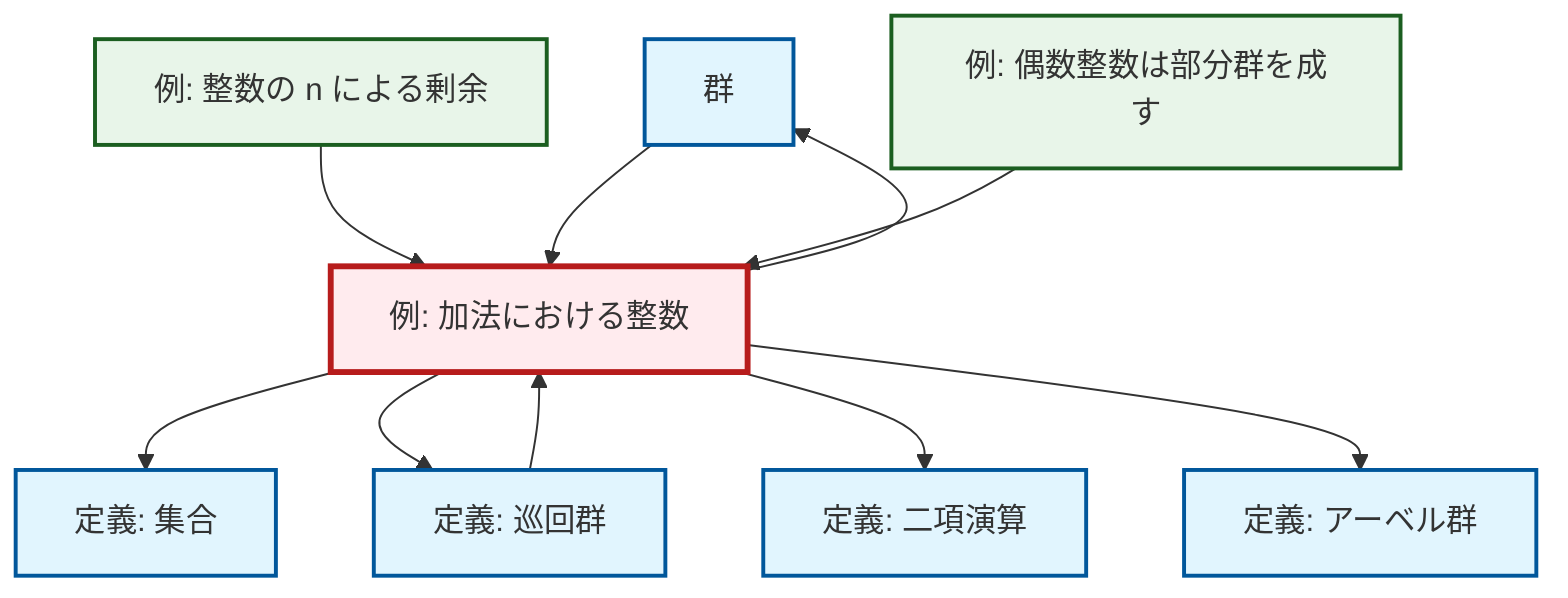 graph TD
    classDef definition fill:#e1f5fe,stroke:#01579b,stroke-width:2px
    classDef theorem fill:#f3e5f5,stroke:#4a148c,stroke-width:2px
    classDef axiom fill:#fff3e0,stroke:#e65100,stroke-width:2px
    classDef example fill:#e8f5e9,stroke:#1b5e20,stroke-width:2px
    classDef current fill:#ffebee,stroke:#b71c1c,stroke-width:3px
    def-group["群"]:::definition
    def-cyclic-group["定義: 巡回群"]:::definition
    def-abelian-group["定義: アーベル群"]:::definition
    def-set["定義: 集合"]:::definition
    ex-quotient-integers-mod-n["例: 整数の n による剰余"]:::example
    def-binary-operation["定義: 二項演算"]:::definition
    ex-integers-addition["例: 加法における整数"]:::example
    ex-even-integers-subgroup["例: 偶数整数は部分群を成す"]:::example
    ex-quotient-integers-mod-n --> ex-integers-addition
    ex-integers-addition --> def-set
    ex-integers-addition --> def-group
    def-group --> ex-integers-addition
    ex-integers-addition --> def-cyclic-group
    ex-integers-addition --> def-binary-operation
    def-cyclic-group --> ex-integers-addition
    ex-even-integers-subgroup --> ex-integers-addition
    ex-integers-addition --> def-abelian-group
    class ex-integers-addition current